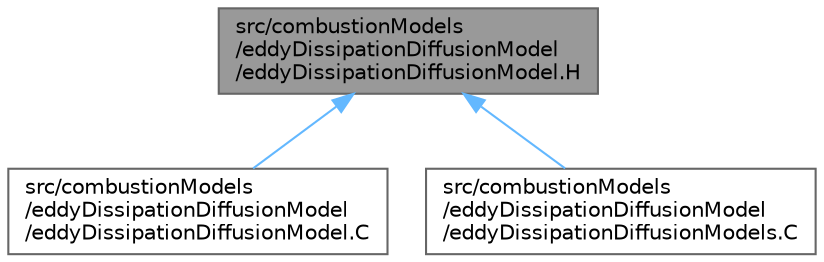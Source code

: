 digraph "src/combustionModels/eddyDissipationDiffusionModel/eddyDissipationDiffusionModel.H"
{
 // LATEX_PDF_SIZE
  bgcolor="transparent";
  edge [fontname=Helvetica,fontsize=10,labelfontname=Helvetica,labelfontsize=10];
  node [fontname=Helvetica,fontsize=10,shape=box,height=0.2,width=0.4];
  Node1 [id="Node000001",label="src/combustionModels\l/eddyDissipationDiffusionModel\l/eddyDissipationDiffusionModel.H",height=0.2,width=0.4,color="gray40", fillcolor="grey60", style="filled", fontcolor="black",tooltip=" "];
  Node1 -> Node2 [id="edge1_Node000001_Node000002",dir="back",color="steelblue1",style="solid",tooltip=" "];
  Node2 [id="Node000002",label="src/combustionModels\l/eddyDissipationDiffusionModel\l/eddyDissipationDiffusionModel.C",height=0.2,width=0.4,color="grey40", fillcolor="white", style="filled",URL="$eddyDissipationDiffusionModel_8C.html",tooltip=" "];
  Node1 -> Node3 [id="edge2_Node000001_Node000003",dir="back",color="steelblue1",style="solid",tooltip=" "];
  Node3 [id="Node000003",label="src/combustionModels\l/eddyDissipationDiffusionModel\l/eddyDissipationDiffusionModels.C",height=0.2,width=0.4,color="grey40", fillcolor="white", style="filled",URL="$eddyDissipationDiffusionModels_8C.html",tooltip=" "];
}
